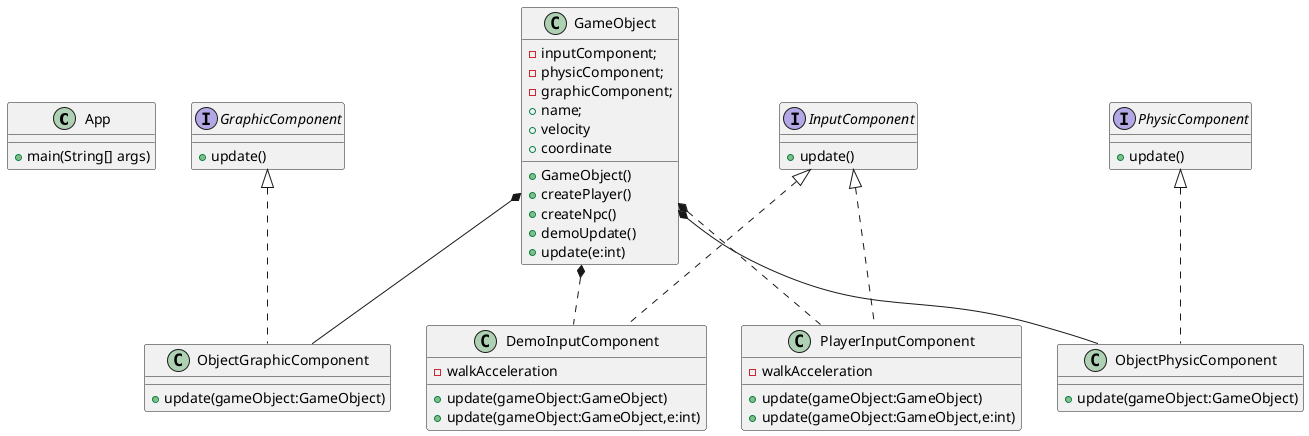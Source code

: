 @startuml
class App
class GameObject

interface GraphicComponent
interface InputComponent
interface PhysicComponent

class ObjectGraphicComponent
class DemoInputComponent
class PlayerInputComponent
class ObjectPhysicComponent



GraphicComponent <|.. ObjectGraphicComponent
InputComponent <|.. DemoInputComponent
InputComponent <|.. PlayerInputComponent
PhysicComponent <|.. ObjectPhysicComponent

GameObject *-- ObjectGraphicComponent
GameObject *.. DemoInputComponent
GameObject *.. PlayerInputComponent
GameObject *-- ObjectPhysicComponent
class App {
+main(String[] args)
}

class GameObject{
  - inputComponent;
  - physicComponent;
  - graphicComponent;
  + name;
  + velocity
  + coordinate

  +GameObject()
  +createPlayer()
  +createNpc()
  +demoUpdate()
  +update(e:int)
}

interface GraphicComponent{
    +update()
}

interface InputComponent{
    +update()
}

interface PhysicComponent{
    +update()
}

class ObjectGraphicComponent{
    +update(gameObject:GameObject)
}

class DemoInputComponent{
    -walkAcceleration
    +update(gameObject:GameObject)
    +update(gameObject:GameObject,e:int)
}

class PlayerInputComponent{
    -walkAcceleration
    +update(gameObject:GameObject)
    +update(gameObject:GameObject,e:int)
}

class ObjectPhysicComponent{
    +update(gameObject:GameObject)
}

@enduml